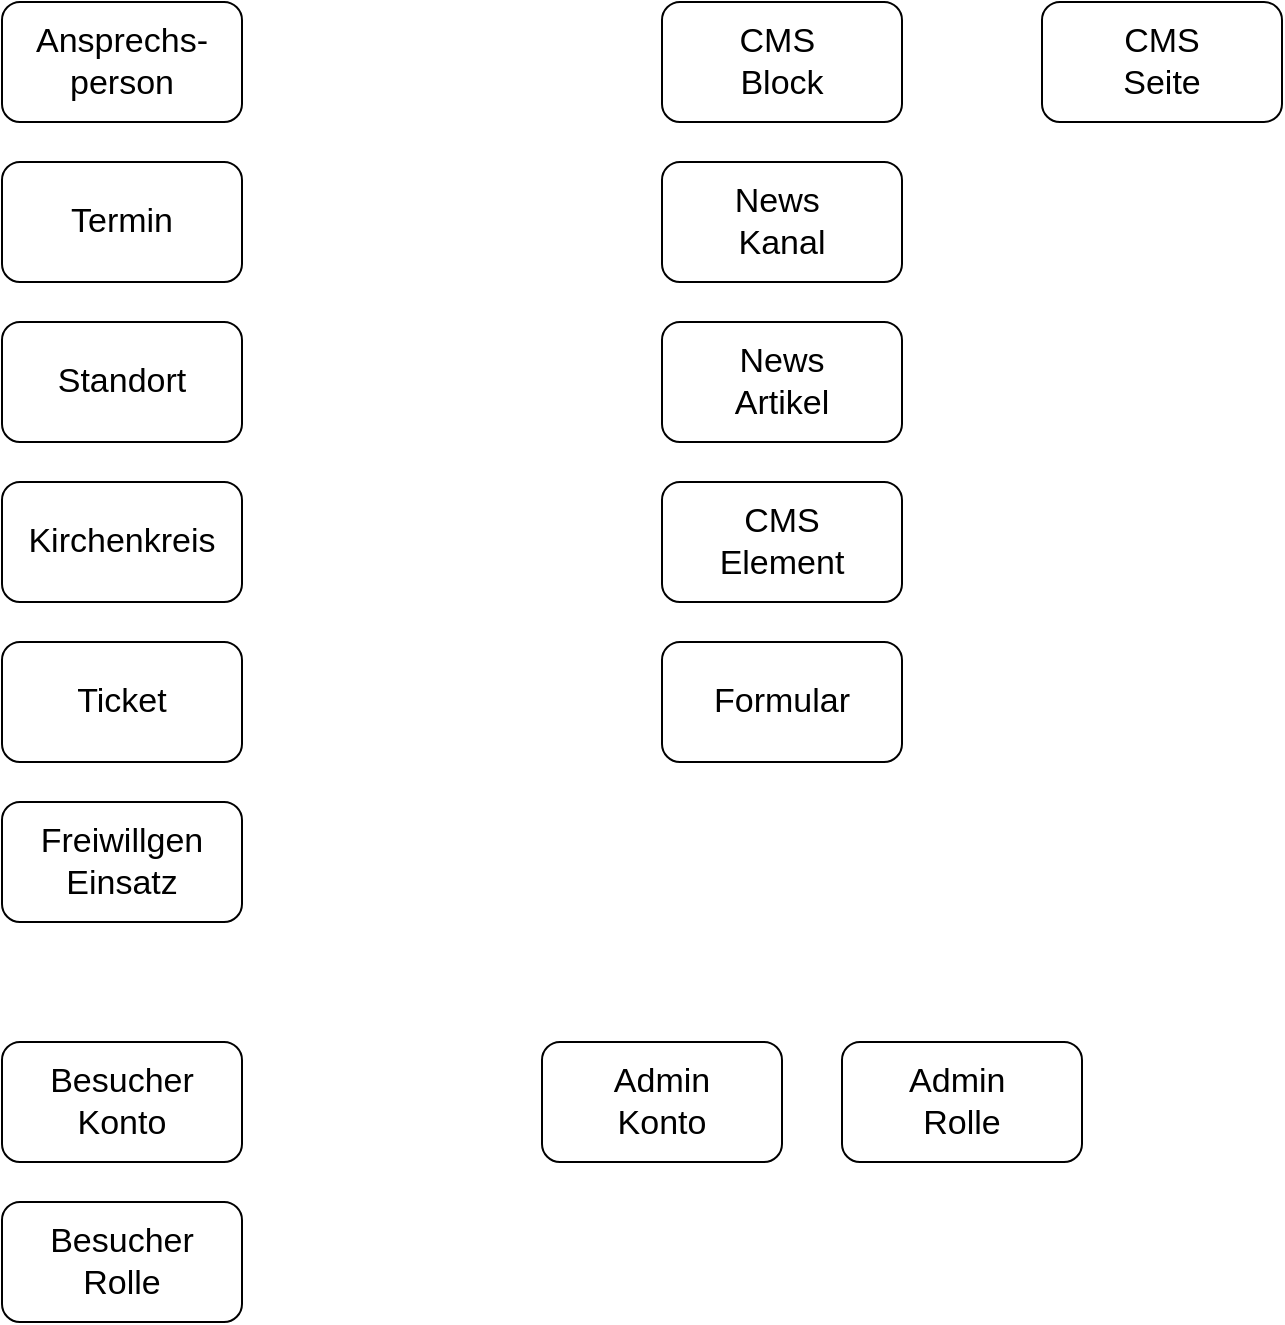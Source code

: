 <mxfile version="26.1.3">
  <diagram name="Page-1" id="ocwtJXI5J2kZ0ff66fyv">
    <mxGraphModel dx="1253" dy="690" grid="1" gridSize="10" guides="1" tooltips="1" connect="1" arrows="1" fold="1" page="1" pageScale="1" pageWidth="850" pageHeight="1100" math="0" shadow="0">
      <root>
        <mxCell id="0" />
        <mxCell id="1" parent="0" />
        <mxCell id="LAY2ft8Qx8DW3SnJ9JVe-1" value="Ansprechs-person" style="rounded=1;whiteSpace=wrap;html=1;fontSize=17;" vertex="1" parent="1">
          <mxGeometry x="120" y="150" width="120" height="60" as="geometry" />
        </mxCell>
        <mxCell id="LAY2ft8Qx8DW3SnJ9JVe-2" value="Termin" style="rounded=1;whiteSpace=wrap;html=1;fontSize=17;" vertex="1" parent="1">
          <mxGeometry x="120" y="230" width="120" height="60" as="geometry" />
        </mxCell>
        <mxCell id="LAY2ft8Qx8DW3SnJ9JVe-3" value="Standort" style="rounded=1;whiteSpace=wrap;html=1;fontSize=17;" vertex="1" parent="1">
          <mxGeometry x="120" y="310" width="120" height="60" as="geometry" />
        </mxCell>
        <mxCell id="LAY2ft8Qx8DW3SnJ9JVe-4" value="Kirchenkreis" style="rounded=1;whiteSpace=wrap;html=1;fontSize=17;" vertex="1" parent="1">
          <mxGeometry x="120" y="390" width="120" height="60" as="geometry" />
        </mxCell>
        <mxCell id="LAY2ft8Qx8DW3SnJ9JVe-5" value="CMS&amp;nbsp;&lt;div&gt;Block&lt;/div&gt;" style="rounded=1;whiteSpace=wrap;html=1;fontSize=17;" vertex="1" parent="1">
          <mxGeometry x="450" y="150" width="120" height="60" as="geometry" />
        </mxCell>
        <mxCell id="LAY2ft8Qx8DW3SnJ9JVe-6" value="Ticket" style="rounded=1;whiteSpace=wrap;html=1;fontSize=17;" vertex="1" parent="1">
          <mxGeometry x="120" y="470" width="120" height="60" as="geometry" />
        </mxCell>
        <mxCell id="LAY2ft8Qx8DW3SnJ9JVe-7" value="Freiwillgen Einsatz" style="rounded=1;whiteSpace=wrap;html=1;fontSize=17;" vertex="1" parent="1">
          <mxGeometry x="120" y="550" width="120" height="60" as="geometry" />
        </mxCell>
        <mxCell id="LAY2ft8Qx8DW3SnJ9JVe-8" value="News&lt;div&gt;Artikel&lt;/div&gt;" style="rounded=1;whiteSpace=wrap;html=1;fontSize=17;" vertex="1" parent="1">
          <mxGeometry x="450" y="310" width="120" height="60" as="geometry" />
        </mxCell>
        <mxCell id="LAY2ft8Qx8DW3SnJ9JVe-9" value="News&amp;nbsp;&lt;div&gt;Kanal&lt;/div&gt;" style="rounded=1;whiteSpace=wrap;html=1;fontSize=17;" vertex="1" parent="1">
          <mxGeometry x="450" y="230" width="120" height="60" as="geometry" />
        </mxCell>
        <mxCell id="LAY2ft8Qx8DW3SnJ9JVe-10" value="CMS&lt;div&gt;Seite&lt;/div&gt;" style="rounded=1;whiteSpace=wrap;html=1;fontSize=17;" vertex="1" parent="1">
          <mxGeometry x="640" y="150" width="120" height="60" as="geometry" />
        </mxCell>
        <mxCell id="LAY2ft8Qx8DW3SnJ9JVe-11" value="CMS&lt;div&gt;Element&lt;/div&gt;" style="rounded=1;whiteSpace=wrap;html=1;fontSize=17;" vertex="1" parent="1">
          <mxGeometry x="450" y="390" width="120" height="60" as="geometry" />
        </mxCell>
        <mxCell id="LAY2ft8Qx8DW3SnJ9JVe-12" value="Formular" style="rounded=1;whiteSpace=wrap;html=1;fontSize=17;" vertex="1" parent="1">
          <mxGeometry x="450" y="470" width="120" height="60" as="geometry" />
        </mxCell>
        <mxCell id="LAY2ft8Qx8DW3SnJ9JVe-13" value="Besucher&lt;div&gt;Konto&lt;/div&gt;" style="rounded=1;whiteSpace=wrap;html=1;fontSize=17;" vertex="1" parent="1">
          <mxGeometry x="120" y="670" width="120" height="60" as="geometry" />
        </mxCell>
        <mxCell id="LAY2ft8Qx8DW3SnJ9JVe-14" value="Admin&lt;div&gt;Konto&lt;/div&gt;" style="rounded=1;whiteSpace=wrap;html=1;fontSize=17;" vertex="1" parent="1">
          <mxGeometry x="390" y="670" width="120" height="60" as="geometry" />
        </mxCell>
        <mxCell id="LAY2ft8Qx8DW3SnJ9JVe-15" value="Admin&amp;nbsp;&lt;div&gt;Rolle&lt;/div&gt;" style="rounded=1;whiteSpace=wrap;html=1;fontSize=17;" vertex="1" parent="1">
          <mxGeometry x="540" y="670" width="120" height="60" as="geometry" />
        </mxCell>
        <mxCell id="LAY2ft8Qx8DW3SnJ9JVe-16" value="Besucher&lt;div&gt;Rolle&lt;/div&gt;" style="rounded=1;whiteSpace=wrap;html=1;fontSize=17;" vertex="1" parent="1">
          <mxGeometry x="120" y="750" width="120" height="60" as="geometry" />
        </mxCell>
      </root>
    </mxGraphModel>
  </diagram>
</mxfile>
